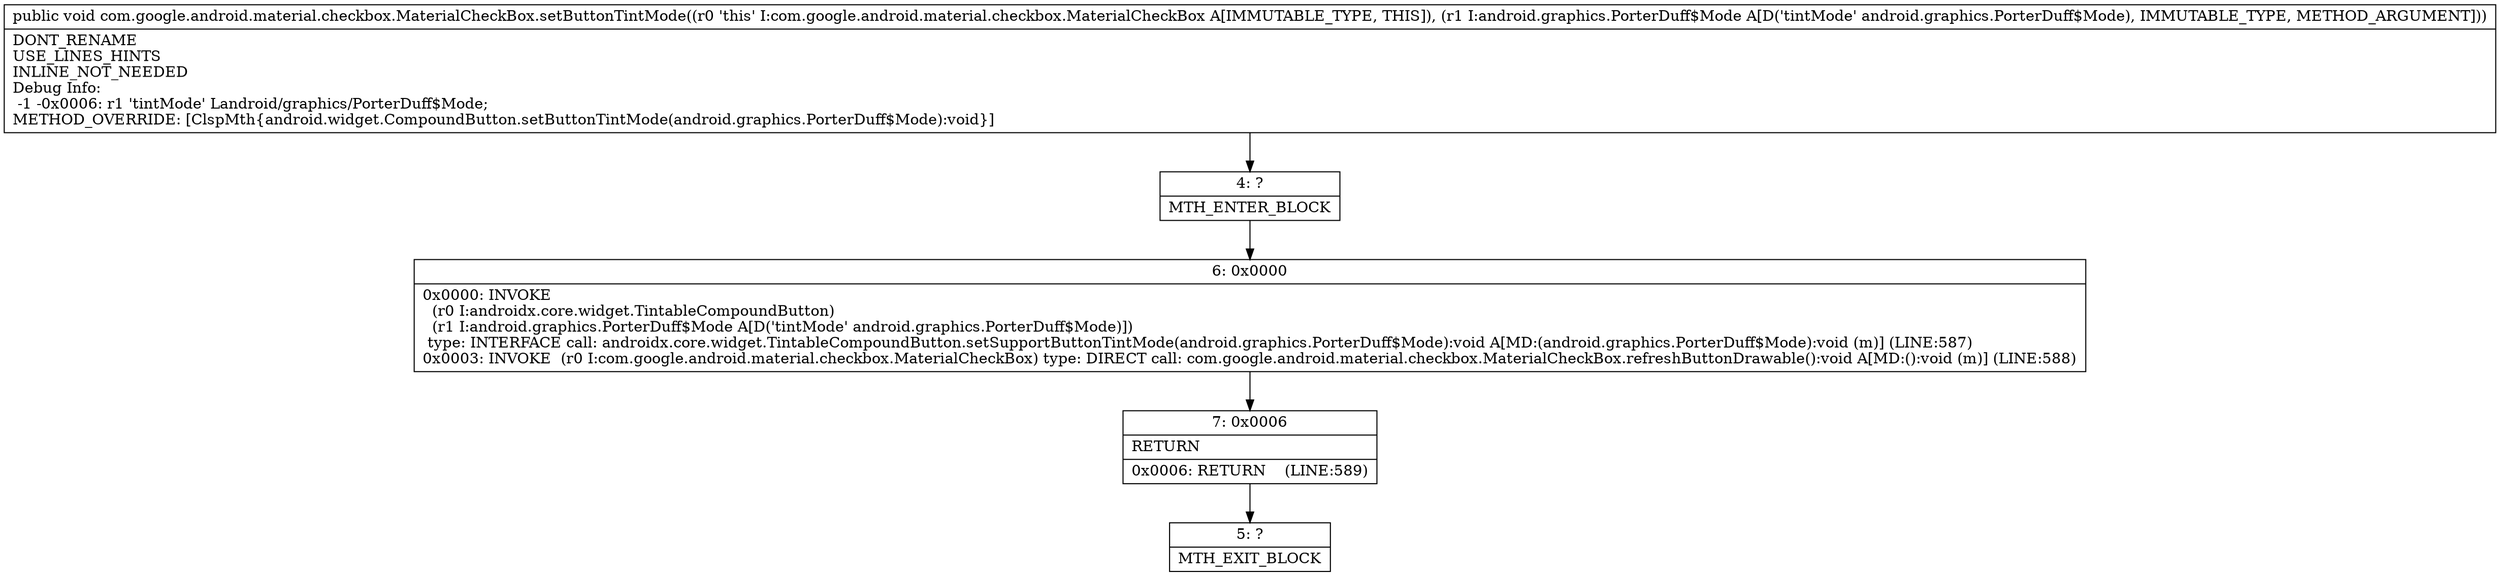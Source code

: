 digraph "CFG forcom.google.android.material.checkbox.MaterialCheckBox.setButtonTintMode(Landroid\/graphics\/PorterDuff$Mode;)V" {
Node_4 [shape=record,label="{4\:\ ?|MTH_ENTER_BLOCK\l}"];
Node_6 [shape=record,label="{6\:\ 0x0000|0x0000: INVOKE  \l  (r0 I:androidx.core.widget.TintableCompoundButton)\l  (r1 I:android.graphics.PorterDuff$Mode A[D('tintMode' android.graphics.PorterDuff$Mode)])\l type: INTERFACE call: androidx.core.widget.TintableCompoundButton.setSupportButtonTintMode(android.graphics.PorterDuff$Mode):void A[MD:(android.graphics.PorterDuff$Mode):void (m)] (LINE:587)\l0x0003: INVOKE  (r0 I:com.google.android.material.checkbox.MaterialCheckBox) type: DIRECT call: com.google.android.material.checkbox.MaterialCheckBox.refreshButtonDrawable():void A[MD:():void (m)] (LINE:588)\l}"];
Node_7 [shape=record,label="{7\:\ 0x0006|RETURN\l|0x0006: RETURN    (LINE:589)\l}"];
Node_5 [shape=record,label="{5\:\ ?|MTH_EXIT_BLOCK\l}"];
MethodNode[shape=record,label="{public void com.google.android.material.checkbox.MaterialCheckBox.setButtonTintMode((r0 'this' I:com.google.android.material.checkbox.MaterialCheckBox A[IMMUTABLE_TYPE, THIS]), (r1 I:android.graphics.PorterDuff$Mode A[D('tintMode' android.graphics.PorterDuff$Mode), IMMUTABLE_TYPE, METHOD_ARGUMENT]))  | DONT_RENAME\lUSE_LINES_HINTS\lINLINE_NOT_NEEDED\lDebug Info:\l  \-1 \-0x0006: r1 'tintMode' Landroid\/graphics\/PorterDuff$Mode;\lMETHOD_OVERRIDE: [ClspMth\{android.widget.CompoundButton.setButtonTintMode(android.graphics.PorterDuff$Mode):void\}]\l}"];
MethodNode -> Node_4;Node_4 -> Node_6;
Node_6 -> Node_7;
Node_7 -> Node_5;
}

